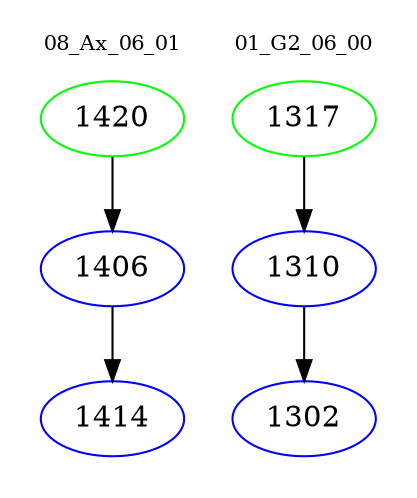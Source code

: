 digraph{
subgraph cluster_0 {
color = white
label = "08_Ax_06_01";
fontsize=10;
T0_1420 [label="1420", color="green"]
T0_1420 -> T0_1406 [color="black"]
T0_1406 [label="1406", color="blue"]
T0_1406 -> T0_1414 [color="black"]
T0_1414 [label="1414", color="blue"]
}
subgraph cluster_1 {
color = white
label = "01_G2_06_00";
fontsize=10;
T1_1317 [label="1317", color="green"]
T1_1317 -> T1_1310 [color="black"]
T1_1310 [label="1310", color="blue"]
T1_1310 -> T1_1302 [color="black"]
T1_1302 [label="1302", color="blue"]
}
}
